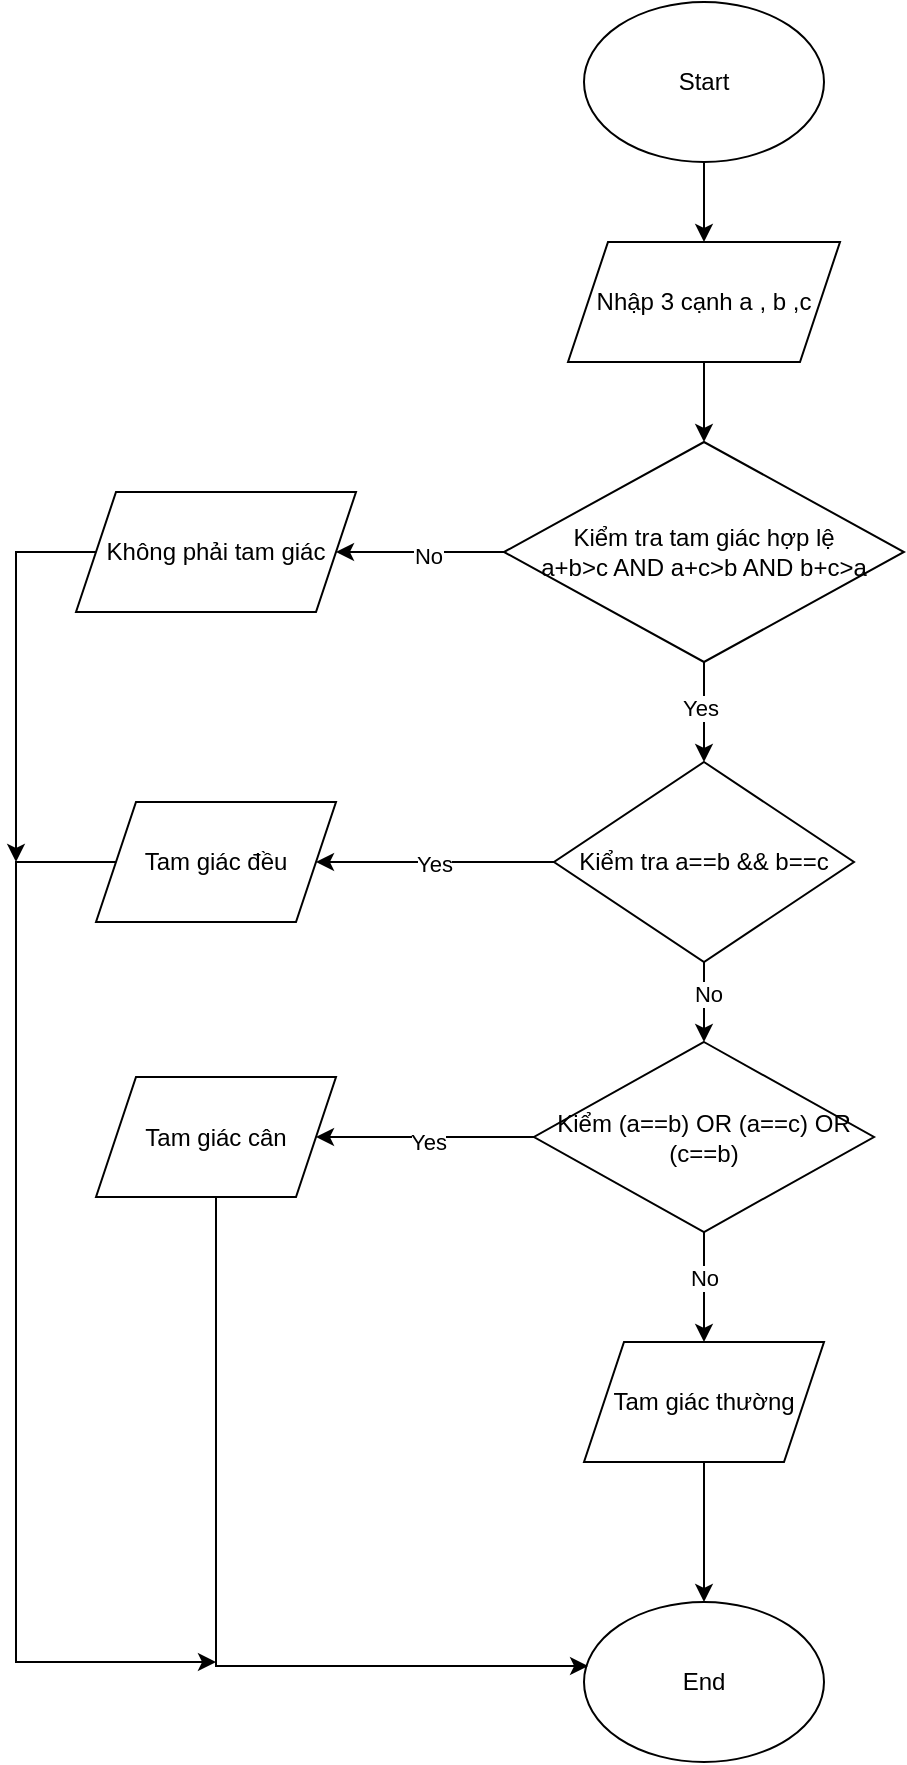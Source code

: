 <mxfile version="28.2.4">
  <diagram name="Trang-1" id="ZFckXqsjIdXHRsRysgjw">
    <mxGraphModel dx="785" dy="451" grid="1" gridSize="10" guides="1" tooltips="1" connect="1" arrows="1" fold="1" page="1" pageScale="1" pageWidth="827" pageHeight="1169" math="0" shadow="0">
      <root>
        <mxCell id="0" />
        <mxCell id="1" parent="0" />
        <mxCell id="5UzwqO1FMWDa7kcP7ygJ-184" value="Start" style="ellipse;whiteSpace=wrap;html=1;" vertex="1" parent="1">
          <mxGeometry x="354" y="10" width="120" height="80" as="geometry" />
        </mxCell>
        <mxCell id="5UzwqO1FMWDa7kcP7ygJ-185" value="End" style="ellipse;whiteSpace=wrap;html=1;" vertex="1" parent="1">
          <mxGeometry x="354" y="810" width="120" height="80" as="geometry" />
        </mxCell>
        <mxCell id="5UzwqO1FMWDa7kcP7ygJ-198" value="Nhập 3 cạnh a , b ,c" style="shape=parallelogram;perimeter=parallelogramPerimeter;whiteSpace=wrap;html=1;fixedSize=1;" vertex="1" parent="1">
          <mxGeometry x="346" y="130" width="136" height="60" as="geometry" />
        </mxCell>
        <mxCell id="5UzwqO1FMWDa7kcP7ygJ-199" value="Kiểm tra tam giác hợp lệ&lt;div&gt;a+b&amp;gt;c AND a+c&amp;gt;b AND b+c&amp;gt;a&lt;/div&gt;" style="rhombus;whiteSpace=wrap;html=1;" vertex="1" parent="1">
          <mxGeometry x="314" y="230" width="200" height="110" as="geometry" />
        </mxCell>
        <mxCell id="5UzwqO1FMWDa7kcP7ygJ-200" value="Không phải tam giác" style="shape=parallelogram;perimeter=parallelogramPerimeter;whiteSpace=wrap;html=1;fixedSize=1;" vertex="1" parent="1">
          <mxGeometry x="100" y="255" width="140" height="60" as="geometry" />
        </mxCell>
        <mxCell id="5UzwqO1FMWDa7kcP7ygJ-201" value="" style="endArrow=classic;html=1;rounded=0;exitX=0;exitY=0.5;exitDx=0;exitDy=0;" edge="1" parent="1" source="5UzwqO1FMWDa7kcP7ygJ-199" target="5UzwqO1FMWDa7kcP7ygJ-200">
          <mxGeometry width="50" height="50" relative="1" as="geometry">
            <mxPoint x="180" y="210" as="sourcePoint" />
            <mxPoint x="230" y="160" as="targetPoint" />
          </mxGeometry>
        </mxCell>
        <mxCell id="5UzwqO1FMWDa7kcP7ygJ-202" value="No" style="edgeLabel;html=1;align=center;verticalAlign=middle;resizable=0;points=[];" vertex="1" connectable="0" parent="5UzwqO1FMWDa7kcP7ygJ-201">
          <mxGeometry x="-0.095" y="2" relative="1" as="geometry">
            <mxPoint as="offset" />
          </mxGeometry>
        </mxCell>
        <mxCell id="5UzwqO1FMWDa7kcP7ygJ-203" value="" style="endArrow=classic;html=1;rounded=0;exitX=0.5;exitY=1;exitDx=0;exitDy=0;" edge="1" parent="1" source="5UzwqO1FMWDa7kcP7ygJ-184" target="5UzwqO1FMWDa7kcP7ygJ-198">
          <mxGeometry width="50" height="50" relative="1" as="geometry">
            <mxPoint x="410" y="100" as="sourcePoint" />
            <mxPoint x="280" as="targetPoint" />
          </mxGeometry>
        </mxCell>
        <mxCell id="5UzwqO1FMWDa7kcP7ygJ-204" value="" style="endArrow=classic;html=1;rounded=0;exitX=0.5;exitY=1;exitDx=0;exitDy=0;entryX=0.5;entryY=0;entryDx=0;entryDy=0;" edge="1" parent="1" source="5UzwqO1FMWDa7kcP7ygJ-198" target="5UzwqO1FMWDa7kcP7ygJ-199">
          <mxGeometry width="50" height="50" relative="1" as="geometry">
            <mxPoint x="180" y="190" as="sourcePoint" />
            <mxPoint x="230" y="140" as="targetPoint" />
          </mxGeometry>
        </mxCell>
        <mxCell id="5UzwqO1FMWDa7kcP7ygJ-205" value="Kiểm tra a==b &amp;amp;&amp;amp; b==c" style="rhombus;whiteSpace=wrap;html=1;" vertex="1" parent="1">
          <mxGeometry x="339" y="390" width="150" height="100" as="geometry" />
        </mxCell>
        <mxCell id="5UzwqO1FMWDa7kcP7ygJ-206" value="" style="endArrow=classic;html=1;rounded=0;exitX=0.5;exitY=1;exitDx=0;exitDy=0;" edge="1" parent="1" source="5UzwqO1FMWDa7kcP7ygJ-199" target="5UzwqO1FMWDa7kcP7ygJ-205">
          <mxGeometry width="50" height="50" relative="1" as="geometry">
            <mxPoint x="200" y="460" as="sourcePoint" />
            <mxPoint x="250" y="410" as="targetPoint" />
          </mxGeometry>
        </mxCell>
        <mxCell id="5UzwqO1FMWDa7kcP7ygJ-207" value="Yes" style="edgeLabel;html=1;align=center;verticalAlign=middle;resizable=0;points=[];" vertex="1" connectable="0" parent="5UzwqO1FMWDa7kcP7ygJ-206">
          <mxGeometry x="-0.093" y="-2" relative="1" as="geometry">
            <mxPoint as="offset" />
          </mxGeometry>
        </mxCell>
        <mxCell id="5UzwqO1FMWDa7kcP7ygJ-208" value="Tam giác đều" style="shape=parallelogram;perimeter=parallelogramPerimeter;whiteSpace=wrap;html=1;fixedSize=1;" vertex="1" parent="1">
          <mxGeometry x="110" y="410" width="120" height="60" as="geometry" />
        </mxCell>
        <mxCell id="5UzwqO1FMWDa7kcP7ygJ-209" value="" style="endArrow=classic;html=1;rounded=0;exitX=0;exitY=0.5;exitDx=0;exitDy=0;" edge="1" parent="1" source="5UzwqO1FMWDa7kcP7ygJ-205" target="5UzwqO1FMWDa7kcP7ygJ-208">
          <mxGeometry width="50" height="50" relative="1" as="geometry">
            <mxPoint x="310" y="550" as="sourcePoint" />
            <mxPoint x="360" y="500" as="targetPoint" />
          </mxGeometry>
        </mxCell>
        <mxCell id="5UzwqO1FMWDa7kcP7ygJ-214" value="Yes" style="edgeLabel;html=1;align=center;verticalAlign=middle;resizable=0;points=[];" vertex="1" connectable="0" parent="5UzwqO1FMWDa7kcP7ygJ-209">
          <mxGeometry x="0.008" y="1" relative="1" as="geometry">
            <mxPoint as="offset" />
          </mxGeometry>
        </mxCell>
        <mxCell id="5UzwqO1FMWDa7kcP7ygJ-211" value="Kiểm (a==b) OR (a==c) OR (c==b)" style="rhombus;whiteSpace=wrap;html=1;" vertex="1" parent="1">
          <mxGeometry x="329" y="530" width="170" height="95" as="geometry" />
        </mxCell>
        <mxCell id="5UzwqO1FMWDa7kcP7ygJ-212" value="Tam giác cân" style="shape=parallelogram;perimeter=parallelogramPerimeter;whiteSpace=wrap;html=1;fixedSize=1;" vertex="1" parent="1">
          <mxGeometry x="110" y="547.5" width="120" height="60" as="geometry" />
        </mxCell>
        <mxCell id="5UzwqO1FMWDa7kcP7ygJ-213" value="" style="endArrow=classic;html=1;rounded=0;exitX=0;exitY=0.5;exitDx=0;exitDy=0;entryX=1;entryY=0.5;entryDx=0;entryDy=0;" edge="1" parent="1" source="5UzwqO1FMWDa7kcP7ygJ-211" target="5UzwqO1FMWDa7kcP7ygJ-212">
          <mxGeometry width="50" height="50" relative="1" as="geometry">
            <mxPoint x="200" y="710" as="sourcePoint" />
            <mxPoint x="250" y="660" as="targetPoint" />
          </mxGeometry>
        </mxCell>
        <mxCell id="5UzwqO1FMWDa7kcP7ygJ-215" value="Yes" style="edgeLabel;html=1;align=center;verticalAlign=middle;resizable=0;points=[];" vertex="1" connectable="0" parent="5UzwqO1FMWDa7kcP7ygJ-213">
          <mxGeometry x="-0.028" y="2" relative="1" as="geometry">
            <mxPoint as="offset" />
          </mxGeometry>
        </mxCell>
        <mxCell id="5UzwqO1FMWDa7kcP7ygJ-216" value="" style="endArrow=classic;html=1;rounded=0;exitX=0.5;exitY=1;exitDx=0;exitDy=0;entryX=0.5;entryY=0;entryDx=0;entryDy=0;" edge="1" parent="1" source="5UzwqO1FMWDa7kcP7ygJ-205" target="5UzwqO1FMWDa7kcP7ygJ-211">
          <mxGeometry width="50" height="50" relative="1" as="geometry">
            <mxPoint x="260" y="540" as="sourcePoint" />
            <mxPoint x="310" y="490" as="targetPoint" />
          </mxGeometry>
        </mxCell>
        <mxCell id="5UzwqO1FMWDa7kcP7ygJ-225" value="No" style="edgeLabel;html=1;align=center;verticalAlign=middle;resizable=0;points=[];" vertex="1" connectable="0" parent="5UzwqO1FMWDa7kcP7ygJ-216">
          <mxGeometry x="-0.233" y="2" relative="1" as="geometry">
            <mxPoint as="offset" />
          </mxGeometry>
        </mxCell>
        <mxCell id="5UzwqO1FMWDa7kcP7ygJ-218" value="Tam giác thường" style="shape=parallelogram;perimeter=parallelogramPerimeter;whiteSpace=wrap;html=1;fixedSize=1;" vertex="1" parent="1">
          <mxGeometry x="354" y="680" width="120" height="60" as="geometry" />
        </mxCell>
        <mxCell id="5UzwqO1FMWDa7kcP7ygJ-219" value="" style="endArrow=classic;html=1;rounded=0;exitX=0.5;exitY=1;exitDx=0;exitDy=0;" edge="1" parent="1" source="5UzwqO1FMWDa7kcP7ygJ-211" target="5UzwqO1FMWDa7kcP7ygJ-218">
          <mxGeometry width="50" height="50" relative="1" as="geometry">
            <mxPoint x="160" y="750" as="sourcePoint" />
            <mxPoint x="210" y="700" as="targetPoint" />
          </mxGeometry>
        </mxCell>
        <mxCell id="5UzwqO1FMWDa7kcP7ygJ-220" value="No" style="edgeLabel;html=1;align=center;verticalAlign=middle;resizable=0;points=[];" vertex="1" connectable="0" parent="5UzwqO1FMWDa7kcP7ygJ-219">
          <mxGeometry x="-0.176" relative="1" as="geometry">
            <mxPoint as="offset" />
          </mxGeometry>
        </mxCell>
        <mxCell id="5UzwqO1FMWDa7kcP7ygJ-221" value="" style="endArrow=classic;html=1;rounded=0;exitX=0.5;exitY=1;exitDx=0;exitDy=0;entryX=0.5;entryY=0;entryDx=0;entryDy=0;" edge="1" parent="1" source="5UzwqO1FMWDa7kcP7ygJ-218" target="5UzwqO1FMWDa7kcP7ygJ-185">
          <mxGeometry width="50" height="50" relative="1" as="geometry">
            <mxPoint x="110" y="790" as="sourcePoint" />
            <mxPoint x="160" y="740" as="targetPoint" />
          </mxGeometry>
        </mxCell>
        <mxCell id="5UzwqO1FMWDa7kcP7ygJ-222" value="" style="endArrow=classic;html=1;rounded=0;exitX=0.5;exitY=1;exitDx=0;exitDy=0;entryX=0.017;entryY=0.4;entryDx=0;entryDy=0;entryPerimeter=0;" edge="1" parent="1" source="5UzwqO1FMWDa7kcP7ygJ-212" target="5UzwqO1FMWDa7kcP7ygJ-185">
          <mxGeometry width="50" height="50" relative="1" as="geometry">
            <mxPoint x="190" y="720" as="sourcePoint" />
            <mxPoint x="240" y="670" as="targetPoint" />
            <Array as="points">
              <mxPoint x="170" y="842" />
            </Array>
          </mxGeometry>
        </mxCell>
        <mxCell id="5UzwqO1FMWDa7kcP7ygJ-223" value="" style="endArrow=classic;html=1;rounded=0;exitX=0;exitY=0.5;exitDx=0;exitDy=0;" edge="1" parent="1" source="5UzwqO1FMWDa7kcP7ygJ-208">
          <mxGeometry width="50" height="50" relative="1" as="geometry">
            <mxPoint x="100" y="540" as="sourcePoint" />
            <mxPoint x="170" y="840" as="targetPoint" />
            <Array as="points">
              <mxPoint x="70" y="440" />
              <mxPoint x="70" y="840" />
            </Array>
          </mxGeometry>
        </mxCell>
        <mxCell id="5UzwqO1FMWDa7kcP7ygJ-224" value="" style="endArrow=classic;html=1;rounded=0;exitX=0;exitY=0.5;exitDx=0;exitDy=0;" edge="1" parent="1" source="5UzwqO1FMWDa7kcP7ygJ-200">
          <mxGeometry width="50" height="50" relative="1" as="geometry">
            <mxPoint x="130" y="380" as="sourcePoint" />
            <mxPoint x="70" y="440" as="targetPoint" />
            <Array as="points">
              <mxPoint x="70" y="285" />
            </Array>
          </mxGeometry>
        </mxCell>
      </root>
    </mxGraphModel>
  </diagram>
</mxfile>
